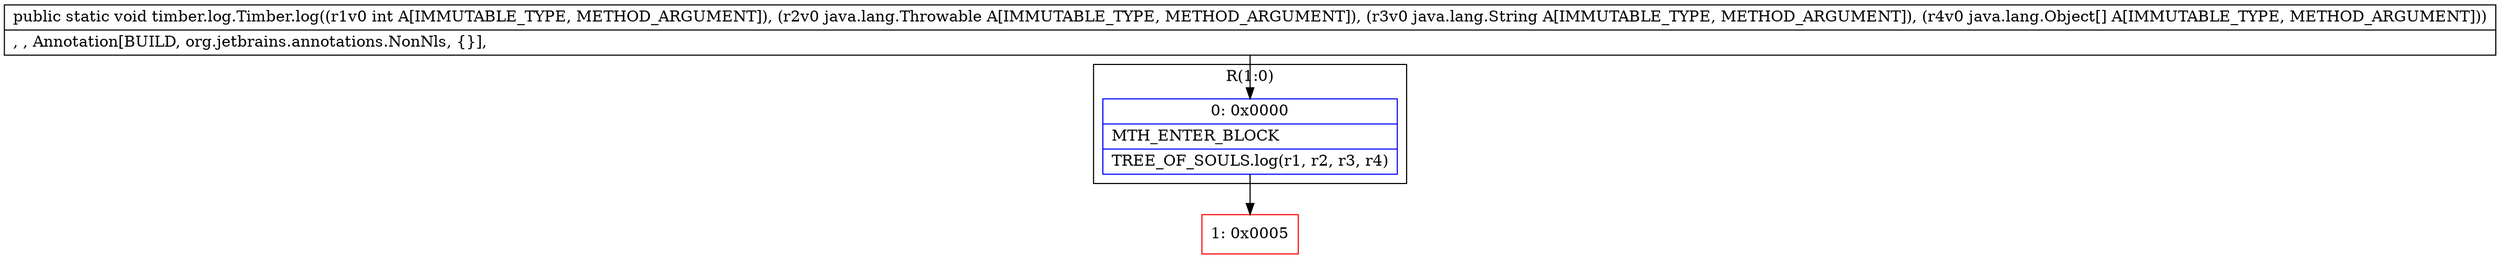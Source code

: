 digraph "CFG fortimber.log.Timber.log(ILjava\/lang\/Throwable;Ljava\/lang\/String;[Ljava\/lang\/Object;)V" {
subgraph cluster_Region_239149660 {
label = "R(1:0)";
node [shape=record,color=blue];
Node_0 [shape=record,label="{0\:\ 0x0000|MTH_ENTER_BLOCK\l|TREE_OF_SOULS.log(r1, r2, r3, r4)\l}"];
}
Node_1 [shape=record,color=red,label="{1\:\ 0x0005}"];
MethodNode[shape=record,label="{public static void timber.log.Timber.log((r1v0 int A[IMMUTABLE_TYPE, METHOD_ARGUMENT]), (r2v0 java.lang.Throwable A[IMMUTABLE_TYPE, METHOD_ARGUMENT]), (r3v0 java.lang.String A[IMMUTABLE_TYPE, METHOD_ARGUMENT]), (r4v0 java.lang.Object[] A[IMMUTABLE_TYPE, METHOD_ARGUMENT]))  | , , Annotation[BUILD, org.jetbrains.annotations.NonNls, \{\}], \l}"];
MethodNode -> Node_0;
Node_0 -> Node_1;
}

